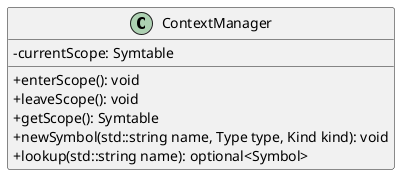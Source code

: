 @startuml
skinparam classAttributeIconSize 0
skinparam groupInheritance 3

class ContextManager {
  -currentScope: Symtable
  +enterScope(): void
  +leaveScope(): void
  +getScope(): Symtable
  +newSymbol(std::string name, Type type, Kind kind): void
  +lookup(std::string name): optional<Symbol>
}

@enduml

